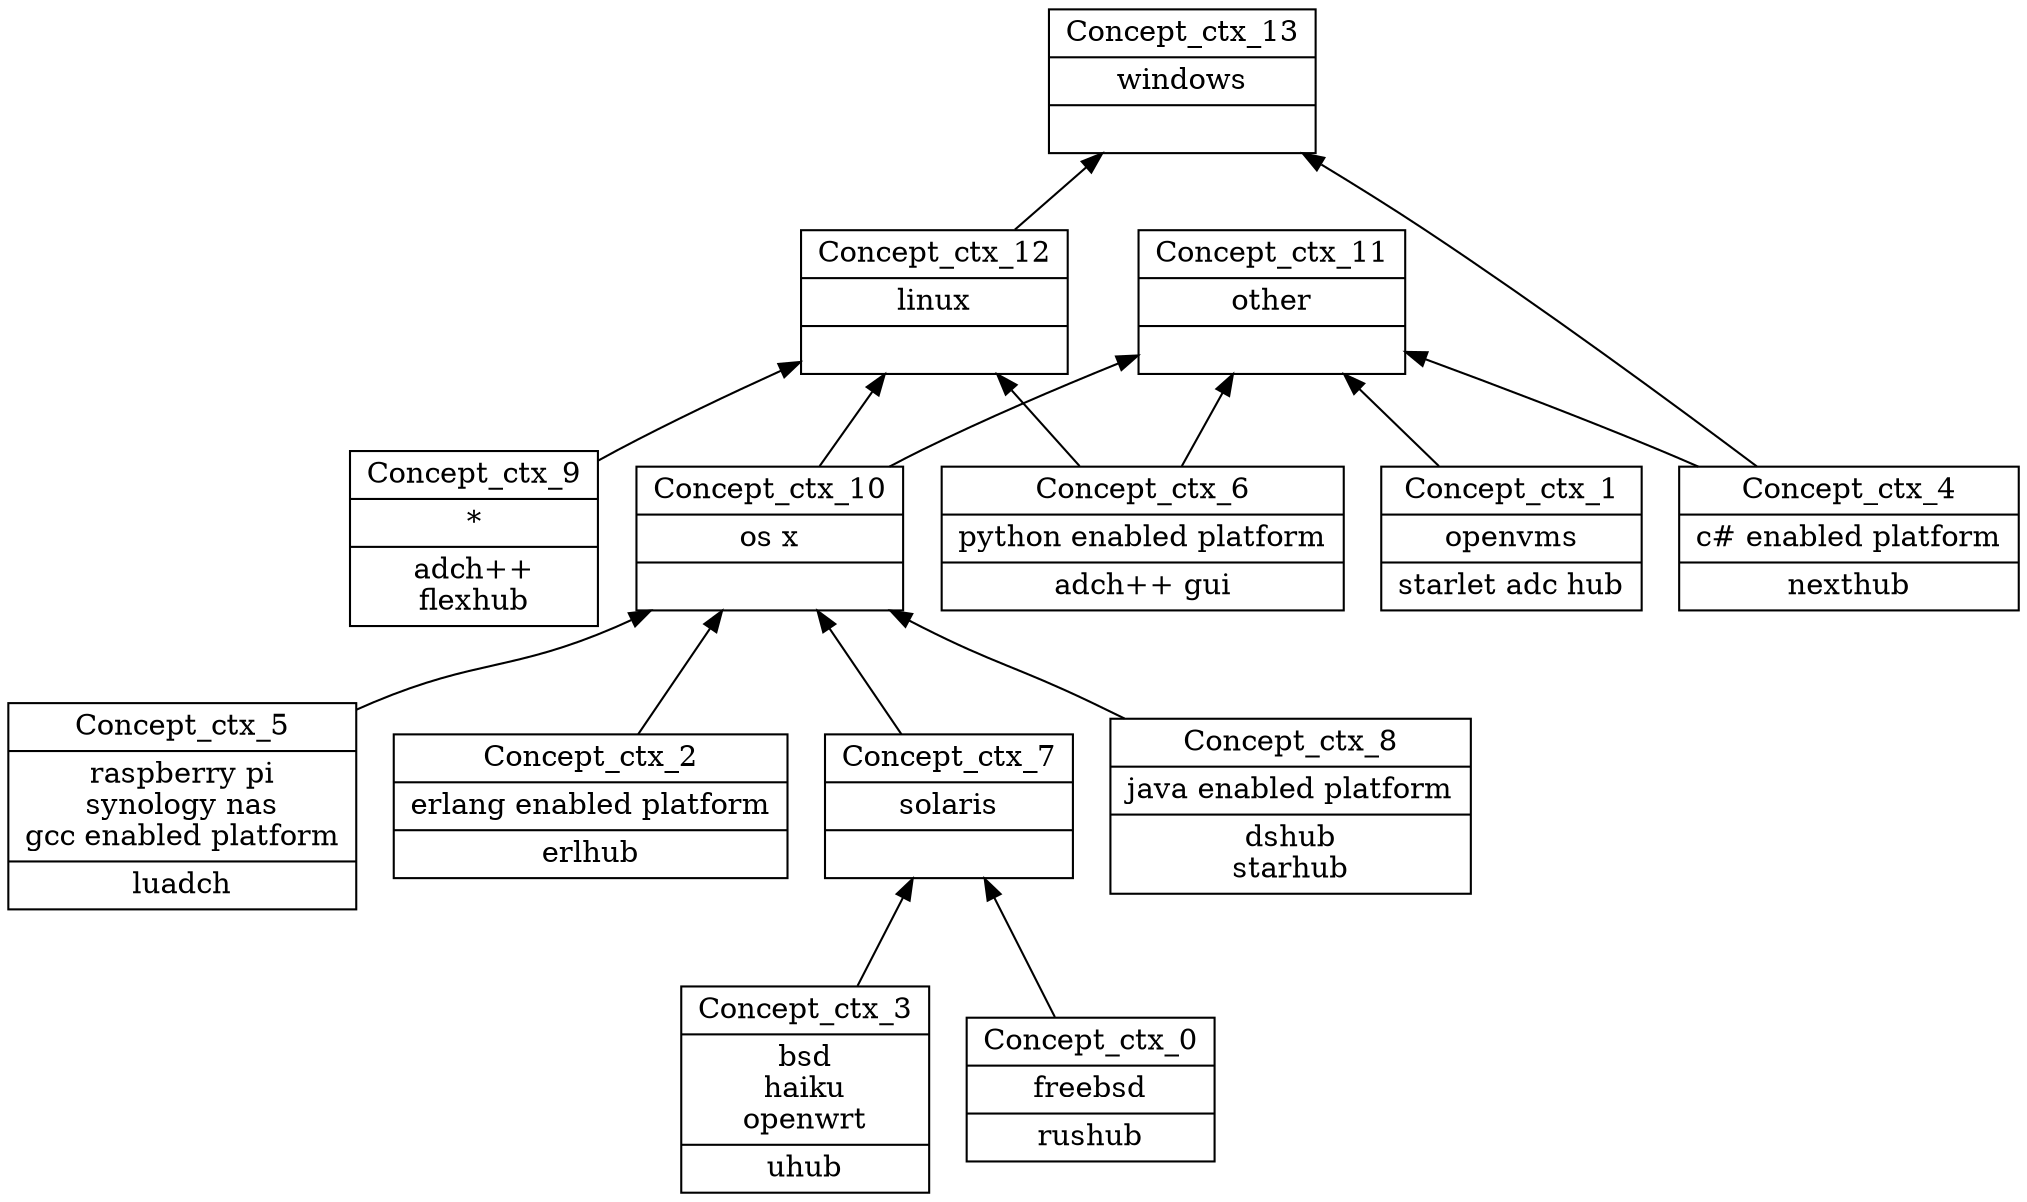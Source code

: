 digraph G { 
	rankdir=BT;
subgraph ctx { 
label="ctx";
1 [shape=record,label="{Concept_ctx_5|raspberry pi\nsynology nas\ngcc enabled platform\n|luadch\n}"];
2 [shape=record,label="{Concept_ctx_4|c# enabled platform\n|nexthub\n}"];
3 [shape=record,label="{Concept_ctx_3|bsd\nhaiku\nopenwrt\n|uhub\n}"];
4 [shape=record,label="{Concept_ctx_2|erlang enabled platform\n|erlhub\n}"];
5 [shape=record,label="{Concept_ctx_1|openvms\n|starlet adc hub\n}"];
6 [shape=record,label="{Concept_ctx_6|python enabled platform\n|adch++ gui\n}"];
7 [shape=record,label="{Concept_ctx_7|solaris\n|}"];
8 [shape=record,label="{Concept_ctx_9|*\n|adch++\nflexhub\n}"];
9 [shape=record,label="{Concept_ctx_8|java enabled platform\n|dshub\nstarhub\n}"];
10 [shape=record,label="{Concept_ctx_10|os x\n|}"];
11 [shape=record,label="{Concept_ctx_12|linux\n|}"];
12 [shape=record,label="{Concept_ctx_11|other\n|}"];
13 [shape=record,label="{Concept_ctx_13|windows\n|}"];
14 [shape=record,label="{Concept_ctx_0|freebsd\n|rushub\n}"];
	3 -> 7
	14 -> 7
	1 -> 10
	4 -> 10
	7 -> 10
	9 -> 10
	8 -> 11
	10 -> 11
	6 -> 11
	6 -> 12
	2 -> 12
	10 -> 12
	5 -> 12
	2 -> 13
	11 -> 13
}
}